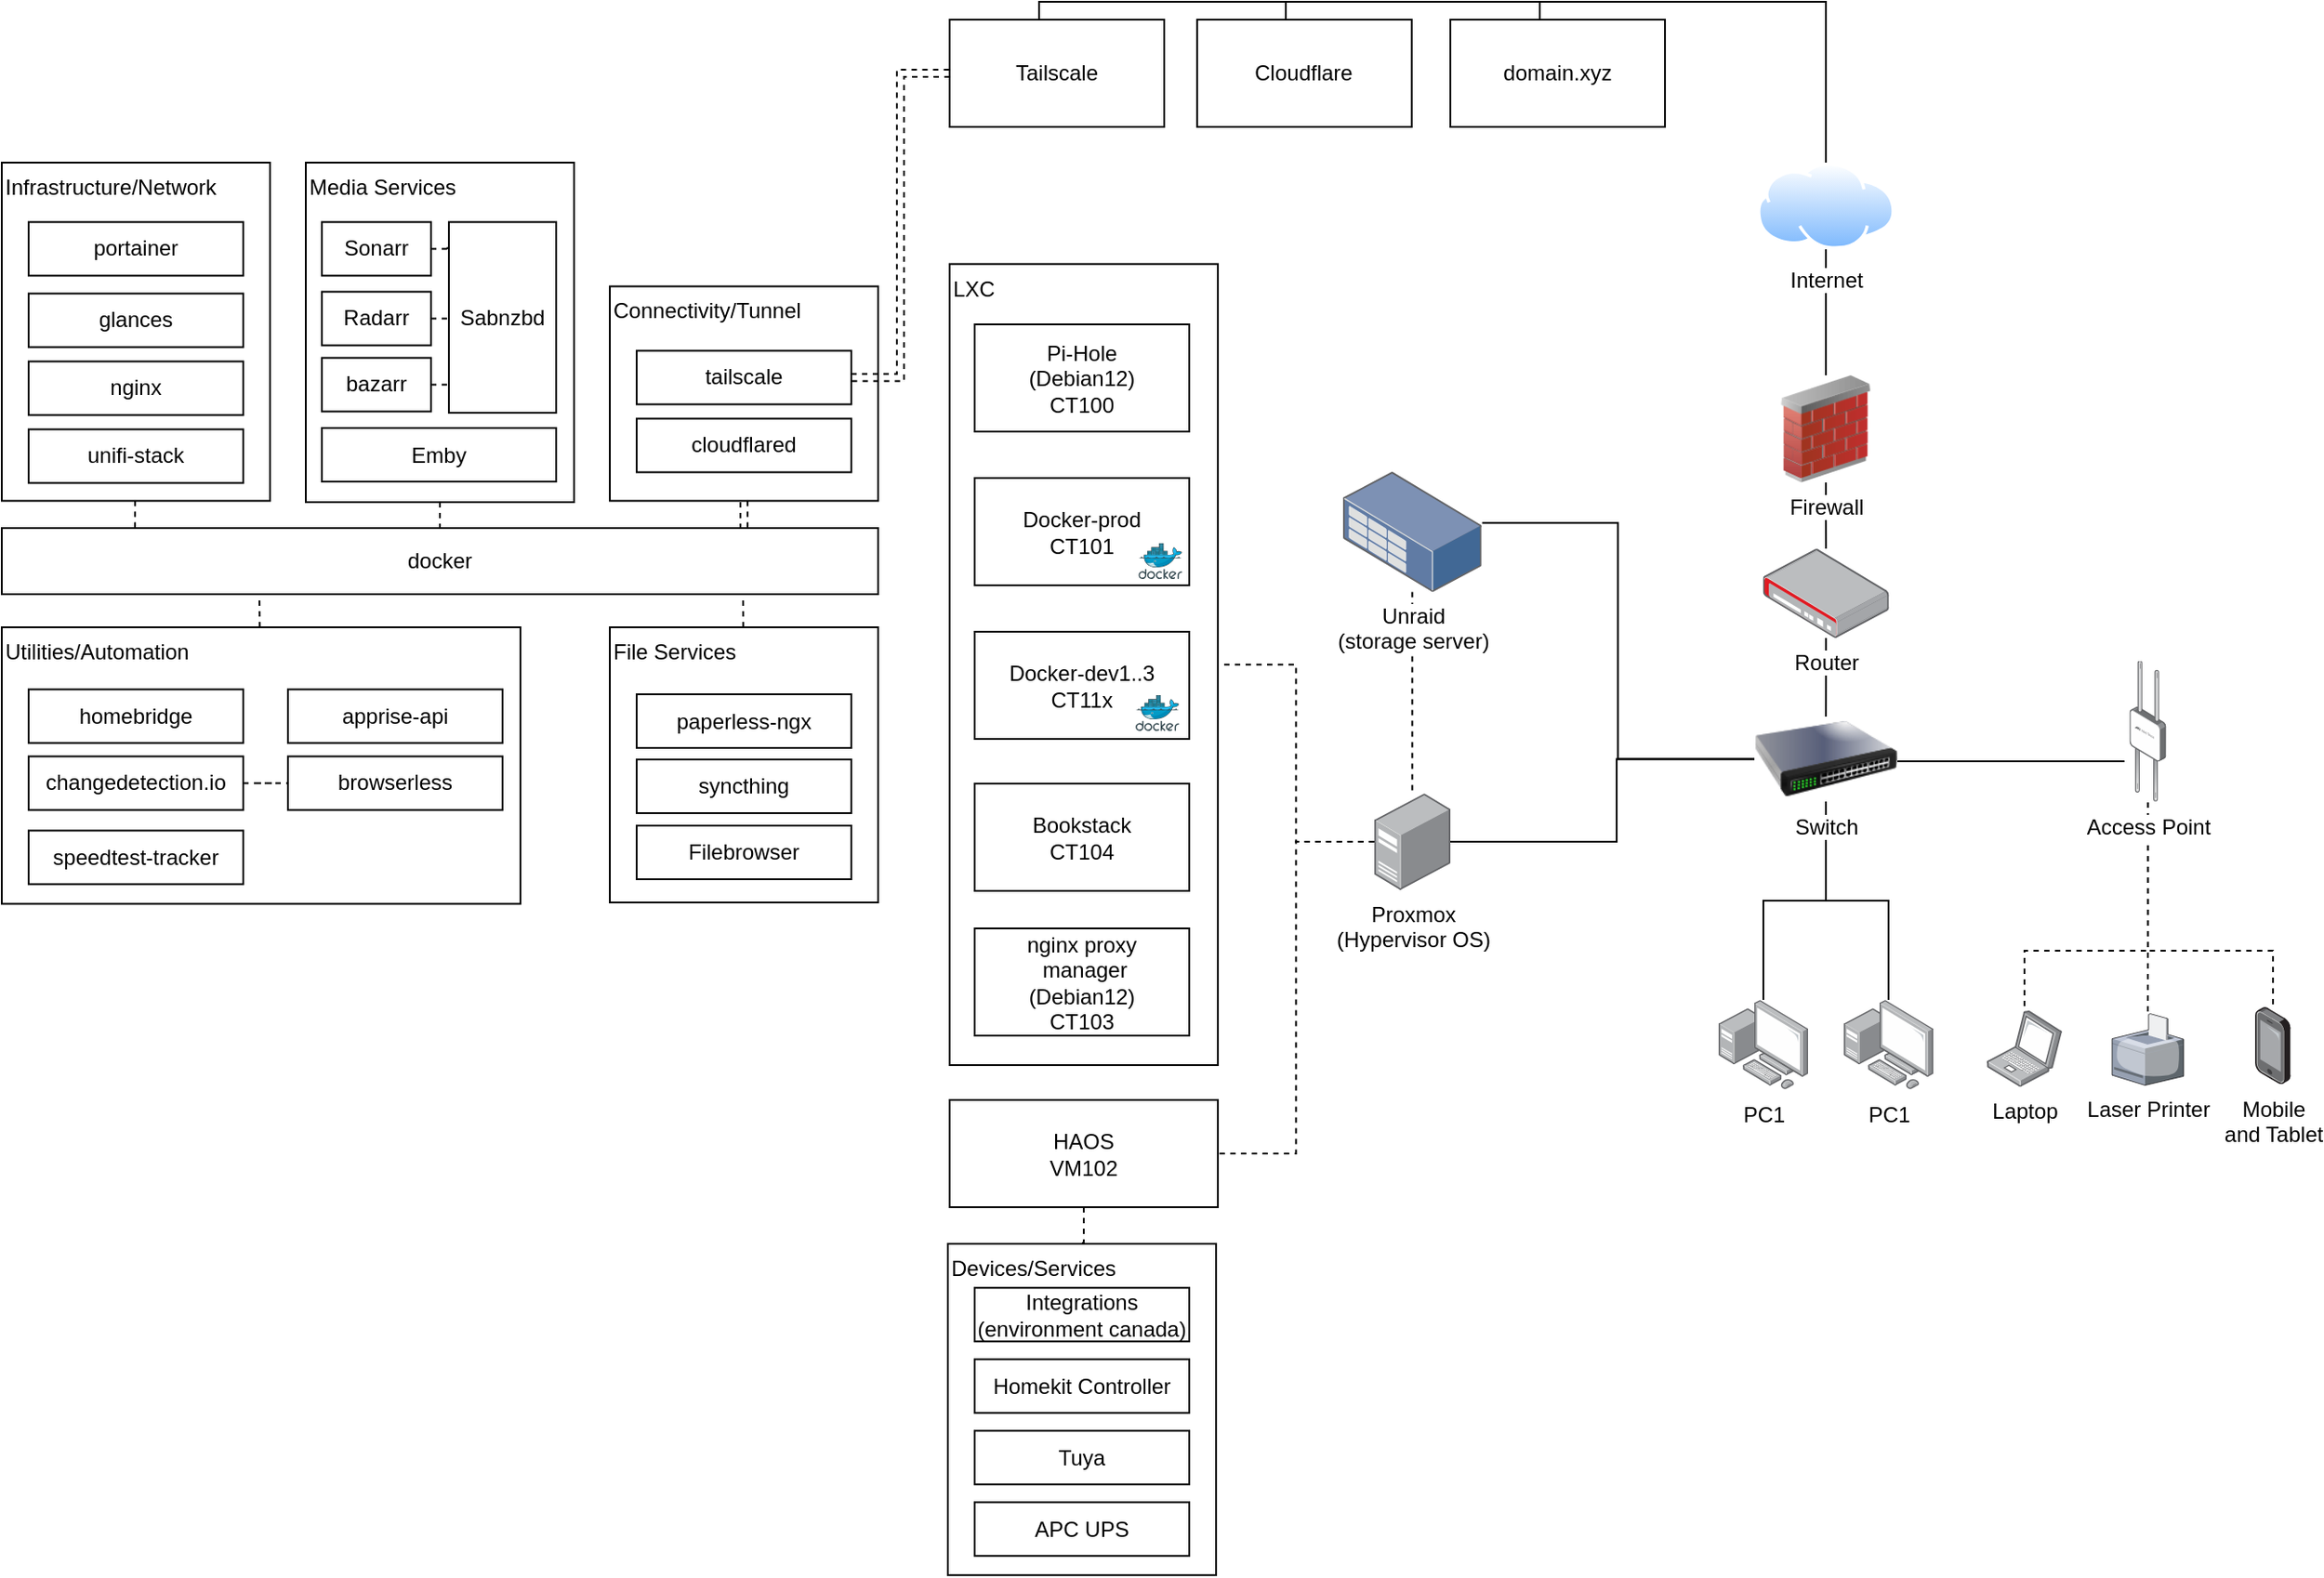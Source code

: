 <mxfile version="26.1.0">
  <diagram name="Page-1" id="8PJF-7k6O8kf38LD9RbU">
    <mxGraphModel dx="810" dy="443" grid="1" gridSize="10" guides="1" tooltips="1" connect="1" arrows="1" fold="1" page="1" pageScale="1" pageWidth="1600" pageHeight="900" math="0" shadow="0">
      <root>
        <mxCell id="0" />
        <mxCell id="1" parent="0" />
        <mxCell id="Pmdtr9oIzFHYsxCgHXhq-8" value="LXC" style="rounded=0;whiteSpace=wrap;html=1;align=left;verticalAlign=top;" parent="1" vertex="1">
          <mxGeometry x="810" y="156.75" width="150" height="448.25" as="geometry" />
        </mxCell>
        <mxCell id="H-8ICV9-0rw6bkesGoe8-20" value="Docker-dev1..3&lt;div&gt;&lt;div&gt;CT11x&lt;/div&gt;&lt;/div&gt;" style="rounded=0;whiteSpace=wrap;html=1;" parent="1" vertex="1">
          <mxGeometry x="824" y="362.5" width="120" height="60" as="geometry" />
        </mxCell>
        <mxCell id="H-8ICV9-0rw6bkesGoe8-21" value="Docker-prod&lt;div&gt;&lt;div&gt;CT101&lt;/div&gt;&lt;/div&gt;" style="rounded=0;whiteSpace=wrap;html=1;" parent="1" vertex="1">
          <mxGeometry x="824" y="276.5" width="120" height="60" as="geometry" />
        </mxCell>
        <mxCell id="Pmdtr9oIzFHYsxCgHXhq-32" style="edgeStyle=orthogonalEdgeStyle;rounded=0;orthogonalLoop=1;jettySize=auto;html=1;entryX=0.5;entryY=0;entryDx=0;entryDy=0;endArrow=none;startFill=0;dashed=1;" parent="1" source="H-8ICV9-0rw6bkesGoe8-22" target="Pmdtr9oIzFHYsxCgHXhq-30" edge="1">
          <mxGeometry relative="1" as="geometry" />
        </mxCell>
        <mxCell id="H-8ICV9-0rw6bkesGoe8-22" value="HAOS&lt;div&gt;VM102&lt;/div&gt;" style="rounded=0;whiteSpace=wrap;html=1;" parent="1" vertex="1">
          <mxGeometry x="810" y="624.5" width="150" height="60" as="geometry" />
        </mxCell>
        <mxCell id="H-8ICV9-0rw6bkesGoe8-23" value="Bookstack&lt;div&gt;&lt;div&gt;CT104&lt;/div&gt;&lt;/div&gt;" style="rounded=0;whiteSpace=wrap;html=1;" parent="1" vertex="1">
          <mxGeometry x="824" y="447.5" width="120" height="60" as="geometry" />
        </mxCell>
        <mxCell id="H-8ICV9-0rw6bkesGoe8-26" value="Pi-Hole&lt;div&gt;(Debian12)&lt;br&gt;&lt;div&gt;CT100&lt;/div&gt;&lt;/div&gt;" style="rounded=0;whiteSpace=wrap;html=1;" parent="1" vertex="1">
          <mxGeometry x="824" y="190.5" width="120" height="60" as="geometry" />
        </mxCell>
        <mxCell id="H-8ICV9-0rw6bkesGoe8-28" value="nginx proxy&lt;br&gt;&amp;nbsp;manager&lt;div&gt;(Debian12)&lt;br&gt;&lt;div&gt;CT103&lt;/div&gt;&lt;/div&gt;" style="rounded=0;whiteSpace=wrap;html=1;" parent="1" vertex="1">
          <mxGeometry x="824" y="528.5" width="120" height="60" as="geometry" />
        </mxCell>
        <mxCell id="gXLPGHpepohOSubI1-nf-7" style="edgeStyle=orthogonalEdgeStyle;rounded=0;orthogonalLoop=1;jettySize=auto;html=1;entryX=0.5;entryY=0;entryDx=0;entryDy=0;endArrow=none;startFill=0;" parent="1" source="H-8ICV9-0rw6bkesGoe8-67" target="UK7bh5dRqCB79iwSgrZ0-1" edge="1">
          <mxGeometry relative="1" as="geometry">
            <Array as="points">
              <mxPoint x="998" y="10" />
              <mxPoint x="1300" y="10" />
            </Array>
          </mxGeometry>
        </mxCell>
        <mxCell id="H-8ICV9-0rw6bkesGoe8-67" value="Cloudflare" style="rounded=0;whiteSpace=wrap;html=1;" parent="1" vertex="1">
          <mxGeometry x="948.39" y="20" width="120" height="60" as="geometry" />
        </mxCell>
        <mxCell id="gXLPGHpepohOSubI1-nf-5" style="edgeStyle=orthogonalEdgeStyle;rounded=0;orthogonalLoop=1;jettySize=auto;html=1;endArrow=none;startFill=0;" parent="1" source="H-8ICV9-0rw6bkesGoe8-68" target="UK7bh5dRqCB79iwSgrZ0-1" edge="1">
          <mxGeometry relative="1" as="geometry">
            <Array as="points">
              <mxPoint x="860" y="10" />
              <mxPoint x="1300" y="10" />
            </Array>
          </mxGeometry>
        </mxCell>
        <mxCell id="H-8ICV9-0rw6bkesGoe8-68" value="Tailscale" style="rounded=0;whiteSpace=wrap;html=1;" parent="1" vertex="1">
          <mxGeometry x="810" y="20" width="120" height="60" as="geometry" />
        </mxCell>
        <mxCell id="gXLPGHpepohOSubI1-nf-6" style="edgeStyle=orthogonalEdgeStyle;rounded=0;orthogonalLoop=1;jettySize=auto;html=1;endArrow=none;startFill=0;" parent="1" source="H-8ICV9-0rw6bkesGoe8-69" target="UK7bh5dRqCB79iwSgrZ0-1" edge="1">
          <mxGeometry relative="1" as="geometry">
            <Array as="points">
              <mxPoint x="1140" y="10" />
              <mxPoint x="1300" y="10" />
            </Array>
          </mxGeometry>
        </mxCell>
        <mxCell id="H-8ICV9-0rw6bkesGoe8-69" value="domain.xyz" style="rounded=0;whiteSpace=wrap;html=1;" parent="1" vertex="1">
          <mxGeometry x="1090" y="20" width="120" height="60" as="geometry" />
        </mxCell>
        <mxCell id="UK7bh5dRqCB79iwSgrZ0-4" style="edgeStyle=orthogonalEdgeStyle;rounded=0;orthogonalLoop=1;jettySize=auto;html=1;endArrow=none;startFill=0;" parent="1" source="UK7bh5dRqCB79iwSgrZ0-1" target="UK7bh5dRqCB79iwSgrZ0-3" edge="1">
          <mxGeometry relative="1" as="geometry" />
        </mxCell>
        <mxCell id="UK7bh5dRqCB79iwSgrZ0-1" value="Internet" style="image;aspect=fixed;perimeter=ellipsePerimeter;html=1;align=center;shadow=0;dashed=0;spacingTop=3;image=img/lib/active_directory/internet_cloud.svg;" parent="1" vertex="1">
          <mxGeometry x="1261.51" y="100" width="76.98" height="48.5" as="geometry" />
        </mxCell>
        <mxCell id="UK7bh5dRqCB79iwSgrZ0-7" style="edgeStyle=orthogonalEdgeStyle;rounded=0;orthogonalLoop=1;jettySize=auto;html=1;endArrow=none;startFill=0;" parent="1" source="UK7bh5dRqCB79iwSgrZ0-3" target="UK7bh5dRqCB79iwSgrZ0-6" edge="1">
          <mxGeometry relative="1" as="geometry" />
        </mxCell>
        <mxCell id="UK7bh5dRqCB79iwSgrZ0-3" value="Firewall" style="image;html=1;image=img/lib/clip_art/networking/Firewall_02_128x128.png" parent="1" vertex="1">
          <mxGeometry x="1270" y="219" width="60" height="60" as="geometry" />
        </mxCell>
        <mxCell id="UK7bh5dRqCB79iwSgrZ0-10" style="edgeStyle=orthogonalEdgeStyle;rounded=0;orthogonalLoop=1;jettySize=auto;html=1;endArrow=none;startFill=0;" parent="1" source="UK7bh5dRqCB79iwSgrZ0-6" target="UK7bh5dRqCB79iwSgrZ0-9" edge="1">
          <mxGeometry relative="1" as="geometry" />
        </mxCell>
        <mxCell id="UK7bh5dRqCB79iwSgrZ0-6" value="Router" style="image;points=[];aspect=fixed;html=1;align=center;shadow=0;dashed=0;image=img/lib/allied_telesis/security/Router_VPN.svg;" parent="1" vertex="1">
          <mxGeometry x="1264.775" y="316" width="70.45" height="50" as="geometry" />
        </mxCell>
        <mxCell id="yec54TBUQDnnElS_8UVJ-3" style="edgeStyle=orthogonalEdgeStyle;rounded=0;orthogonalLoop=1;jettySize=auto;html=1;endArrow=none;startFill=0;" parent="1" source="UK7bh5dRqCB79iwSgrZ0-9" target="UK7bh5dRqCB79iwSgrZ0-18" edge="1">
          <mxGeometry relative="1" as="geometry" />
        </mxCell>
        <mxCell id="yec54TBUQDnnElS_8UVJ-5" style="edgeStyle=orthogonalEdgeStyle;rounded=0;orthogonalLoop=1;jettySize=auto;html=1;endArrow=none;startFill=0;" parent="1" source="UK7bh5dRqCB79iwSgrZ0-9" target="yec54TBUQDnnElS_8UVJ-4" edge="1">
          <mxGeometry relative="1" as="geometry" />
        </mxCell>
        <mxCell id="Pmdtr9oIzFHYsxCgHXhq-12" style="edgeStyle=orthogonalEdgeStyle;rounded=0;orthogonalLoop=1;jettySize=auto;html=1;endArrow=none;startFill=0;" parent="1" source="UK7bh5dRqCB79iwSgrZ0-9" target="Pmdtr9oIzFHYsxCgHXhq-4" edge="1">
          <mxGeometry relative="1" as="geometry">
            <Array as="points">
              <mxPoint x="1183" y="434" />
              <mxPoint x="1183" y="480" />
            </Array>
          </mxGeometry>
        </mxCell>
        <mxCell id="UK7bh5dRqCB79iwSgrZ0-9" value="Switch" style="image;html=1;image=img/lib/clip_art/networking/Switch_128x128.png" parent="1" vertex="1">
          <mxGeometry x="1260" y="410" width="80" height="47.5" as="geometry" />
        </mxCell>
        <mxCell id="UK7bh5dRqCB79iwSgrZ0-18" value="PC1" style="image;points=[];aspect=fixed;html=1;align=center;shadow=0;dashed=0;image=img/lib/allied_telesis/computer_and_terminals/Personal_Computer_with_Server.svg;" parent="1" vertex="1">
          <mxGeometry x="1240" y="568.5" width="50" height="50" as="geometry" />
        </mxCell>
        <mxCell id="yec54TBUQDnnElS_8UVJ-2" value="" style="image;sketch=0;aspect=fixed;html=1;points=[];align=center;fontSize=12;image=img/lib/mscae/Docker.svg;" parent="1" vertex="1">
          <mxGeometry x="915.61" y="313" width="24.39" height="20" as="geometry" />
        </mxCell>
        <mxCell id="yec54TBUQDnnElS_8UVJ-4" value="PC1" style="image;points=[];aspect=fixed;html=1;align=center;shadow=0;dashed=0;image=img/lib/allied_telesis/computer_and_terminals/Personal_Computer_with_Server.svg;" parent="1" vertex="1">
          <mxGeometry x="1310" y="568.5" width="50" height="50" as="geometry" />
        </mxCell>
        <mxCell id="F_XST8kIAoM1eg2vmdfE-37" value="" style="group" parent="1" vertex="1" connectable="0">
          <mxGeometry x="280" y="100" width="150" height="189.25" as="geometry" />
        </mxCell>
        <mxCell id="F_XST8kIAoM1eg2vmdfE-38" value="Infrastructure/Network" style="rounded=0;whiteSpace=wrap;html=1;align=left;verticalAlign=top;" parent="F_XST8kIAoM1eg2vmdfE-37" vertex="1">
          <mxGeometry width="150" height="189.25" as="geometry" />
        </mxCell>
        <mxCell id="F_XST8kIAoM1eg2vmdfE-39" value="glances" style="rounded=0;whiteSpace=wrap;html=1;" parent="F_XST8kIAoM1eg2vmdfE-37" vertex="1">
          <mxGeometry x="15" y="73.25" width="120" height="30" as="geometry" />
        </mxCell>
        <mxCell id="F_XST8kIAoM1eg2vmdfE-40" value="portainer" style="rounded=0;whiteSpace=wrap;html=1;" parent="F_XST8kIAoM1eg2vmdfE-37" vertex="1">
          <mxGeometry x="15" y="33.25" width="120" height="30" as="geometry" />
        </mxCell>
        <mxCell id="F_XST8kIAoM1eg2vmdfE-41" value="unifi-stack" style="rounded=0;whiteSpace=wrap;html=1;" parent="F_XST8kIAoM1eg2vmdfE-37" vertex="1">
          <mxGeometry x="15" y="149.25" width="120" height="30" as="geometry" />
        </mxCell>
        <mxCell id="F_XST8kIAoM1eg2vmdfE-42" value="nginx" style="rounded=0;whiteSpace=wrap;html=1;" parent="F_XST8kIAoM1eg2vmdfE-37" vertex="1">
          <mxGeometry x="15" y="111.25" width="120" height="30" as="geometry" />
        </mxCell>
        <mxCell id="F_XST8kIAoM1eg2vmdfE-43" value="" style="group" parent="1" vertex="1" connectable="0">
          <mxGeometry x="620" y="169.25" width="150" height="120" as="geometry" />
        </mxCell>
        <mxCell id="F_XST8kIAoM1eg2vmdfE-44" value="Connectivity/Tunnel" style="rounded=0;whiteSpace=wrap;html=1;align=left;verticalAlign=top;" parent="F_XST8kIAoM1eg2vmdfE-43" vertex="1">
          <mxGeometry width="150" height="120" as="geometry" />
        </mxCell>
        <mxCell id="F_XST8kIAoM1eg2vmdfE-45" value="tailscale" style="rounded=0;whiteSpace=wrap;html=1;" parent="F_XST8kIAoM1eg2vmdfE-43" vertex="1">
          <mxGeometry x="15" y="36" width="120" height="30" as="geometry" />
        </mxCell>
        <mxCell id="F_XST8kIAoM1eg2vmdfE-46" value="cloudflared" style="rounded=0;whiteSpace=wrap;html=1;" parent="F_XST8kIAoM1eg2vmdfE-43" vertex="1">
          <mxGeometry x="15" y="74" width="120" height="30" as="geometry" />
        </mxCell>
        <mxCell id="F_XST8kIAoM1eg2vmdfE-65" value="" style="image;sketch=0;aspect=fixed;html=1;points=[];align=center;fontSize=12;image=img/lib/mscae/Docker.svg;" parent="1" vertex="1">
          <mxGeometry x="914" y="398" width="24.39" height="20" as="geometry" />
        </mxCell>
        <mxCell id="F_XST8kIAoM1eg2vmdfE-66" value="" style="shape=image;html=1;verticalAlign=top;verticalLabelPosition=bottom;labelBackgroundColor=#ffffff;imageAspect=0;aspect=fixed;image=https://cdn1.iconfinder.com/data/icons/operating-system-flat-1/30/ubuntu-128.png" parent="1" vertex="1">
          <mxGeometry x="920" y="484.63" width="20" height="20" as="geometry" />
        </mxCell>
        <mxCell id="F_XST8kIAoM1eg2vmdfE-68" value="" style="shape=image;html=1;verticalAlign=top;verticalLabelPosition=bottom;labelBackgroundColor=#ffffff;imageAspect=0;aspect=fixed;image=https://cdn1.iconfinder.com/data/icons/Vista-Inspirate_1.0/128x128/apps/debian.png" parent="1" vertex="1">
          <mxGeometry x="824" y="567.5" width="20" height="20" as="geometry" />
        </mxCell>
        <mxCell id="F_XST8kIAoM1eg2vmdfE-69" value="" style="shape=image;html=1;verticalAlign=top;verticalLabelPosition=bottom;labelBackgroundColor=#ffffff;imageAspect=0;aspect=fixed;image=https://cdn1.iconfinder.com/data/icons/Vista-Inspirate_1.0/128x128/apps/debian.png" parent="1" vertex="1">
          <mxGeometry x="824" y="402.5" width="20" height="20" as="geometry" />
        </mxCell>
        <mxCell id="F_XST8kIAoM1eg2vmdfE-70" value="" style="shape=image;html=1;verticalAlign=top;verticalLabelPosition=bottom;labelBackgroundColor=#ffffff;imageAspect=0;aspect=fixed;image=https://cdn1.iconfinder.com/data/icons/Vista-Inspirate_1.0/128x128/apps/debian.png" parent="1" vertex="1">
          <mxGeometry x="824" y="316.5" width="20" height="20" as="geometry" />
        </mxCell>
        <mxCell id="F_XST8kIAoM1eg2vmdfE-71" value="" style="shape=image;html=1;verticalAlign=top;verticalLabelPosition=bottom;labelBackgroundColor=#ffffff;imageAspect=0;aspect=fixed;image=https://cdn1.iconfinder.com/data/icons/Vista-Inspirate_1.0/128x128/apps/debian.png" parent="1" vertex="1">
          <mxGeometry x="824" y="230.5" width="20" height="20" as="geometry" />
        </mxCell>
        <mxCell id="Pmdtr9oIzFHYsxCgHXhq-1" value="Laptop" style="image;points=[];aspect=fixed;html=1;align=center;shadow=0;dashed=0;image=img/lib/allied_telesis/computer_and_terminals/Laptop.svg;" parent="1" vertex="1">
          <mxGeometry x="1390" y="574.5" width="42" height="42.6" as="geometry" />
        </mxCell>
        <mxCell id="Pmdtr9oIzFHYsxCgHXhq-2" value="Mobile&lt;div&gt;and Tablet&lt;/div&gt;" style="image;points=[];aspect=fixed;html=1;align=center;shadow=0;dashed=0;image=img/lib/allied_telesis/computer_and_terminals/Smartphone.svg;" parent="1" vertex="1">
          <mxGeometry x="1540" y="572.5" width="19.8" height="43.2" as="geometry" />
        </mxCell>
        <mxCell id="Pmdtr9oIzFHYsxCgHXhq-17" style="edgeStyle=orthogonalEdgeStyle;rounded=0;orthogonalLoop=1;jettySize=auto;html=1;entryX=1;entryY=0.5;entryDx=0;entryDy=0;endArrow=none;startFill=0;dashed=1;" parent="1" source="Pmdtr9oIzFHYsxCgHXhq-4" target="Pmdtr9oIzFHYsxCgHXhq-8" edge="1">
          <mxGeometry relative="1" as="geometry" />
        </mxCell>
        <mxCell id="Pmdtr9oIzFHYsxCgHXhq-18" style="edgeStyle=orthogonalEdgeStyle;rounded=0;orthogonalLoop=1;jettySize=auto;html=1;entryX=1;entryY=0.5;entryDx=0;entryDy=0;endArrow=none;startFill=0;dashed=1;" parent="1" source="Pmdtr9oIzFHYsxCgHXhq-4" target="H-8ICV9-0rw6bkesGoe8-22" edge="1">
          <mxGeometry relative="1" as="geometry" />
        </mxCell>
        <mxCell id="Pmdtr9oIzFHYsxCgHXhq-4" value="Proxmox&lt;div&gt;(Hypervisor OS)&lt;/div&gt;" style="image;points=[];aspect=fixed;html=1;align=center;shadow=0;dashed=0;image=img/lib/allied_telesis/computer_and_terminals/Server_Desktop.svg;" parent="1" vertex="1">
          <mxGeometry x="1047.4" y="453" width="42.6" height="54" as="geometry" />
        </mxCell>
        <mxCell id="Pmdtr9oIzFHYsxCgHXhq-11" style="edgeStyle=orthogonalEdgeStyle;rounded=0;orthogonalLoop=1;jettySize=auto;html=1;entryX=1.005;entryY=0.426;entryDx=0;entryDy=0;entryPerimeter=0;endArrow=none;startFill=0;" parent="1" source="UK7bh5dRqCB79iwSgrZ0-9" target="Pmdtr9oIzFHYsxCgHXhq-19" edge="1">
          <mxGeometry relative="1" as="geometry">
            <mxPoint x="1090.0" y="329.354" as="targetPoint" />
          </mxGeometry>
        </mxCell>
        <mxCell id="Pmdtr9oIzFHYsxCgHXhq-20" style="edgeStyle=orthogonalEdgeStyle;rounded=0;orthogonalLoop=1;jettySize=auto;html=1;endArrow=none;startFill=0;dashed=1;" parent="1" source="Pmdtr9oIzFHYsxCgHXhq-19" target="Pmdtr9oIzFHYsxCgHXhq-4" edge="1">
          <mxGeometry relative="1" as="geometry" />
        </mxCell>
        <mxCell id="Pmdtr9oIzFHYsxCgHXhq-19" value="Unraid&lt;div&gt;(storage server)&lt;/div&gt;" style="image;points=[];aspect=fixed;html=1;align=center;shadow=0;dashed=0;image=img/lib/allied_telesis/storage/Datacenter_Server_Rack_Storage_Unit_Small.svg;" parent="1" vertex="1">
          <mxGeometry x="1030" y="273" width="77.4" height="67.2" as="geometry" />
        </mxCell>
        <mxCell id="Pmdtr9oIzFHYsxCgHXhq-31" value="" style="group" parent="1" vertex="1" connectable="0">
          <mxGeometry x="809" y="705" width="150" height="185.38" as="geometry" />
        </mxCell>
        <mxCell id="Pmdtr9oIzFHYsxCgHXhq-30" value="Devices/Services" style="rounded=0;whiteSpace=wrap;html=1;align=left;verticalAlign=top;" parent="Pmdtr9oIzFHYsxCgHXhq-31" vertex="1">
          <mxGeometry width="150" height="185.38" as="geometry" />
        </mxCell>
        <mxCell id="H-8ICV9-0rw6bkesGoe8-65" value="APC UPS" style="rounded=0;whiteSpace=wrap;html=1;" parent="Pmdtr9oIzFHYsxCgHXhq-31" vertex="1">
          <mxGeometry x="15.0" y="144.63" width="120" height="30" as="geometry" />
        </mxCell>
        <mxCell id="H-8ICV9-0rw6bkesGoe8-70" value="Tuya" style="rounded=0;whiteSpace=wrap;html=1;" parent="Pmdtr9oIzFHYsxCgHXhq-31" vertex="1">
          <mxGeometry x="15" y="104.63" width="120" height="30" as="geometry" />
        </mxCell>
        <mxCell id="H-8ICV9-0rw6bkesGoe8-71" value="Homekit Controller" style="rounded=0;whiteSpace=wrap;html=1;" parent="Pmdtr9oIzFHYsxCgHXhq-31" vertex="1">
          <mxGeometry x="15" y="64.63" width="120" height="30" as="geometry" />
        </mxCell>
        <mxCell id="H-8ICV9-0rw6bkesGoe8-72" value="Integrations&lt;div&gt;(environment canada)&lt;/div&gt;" style="rounded=0;whiteSpace=wrap;html=1;" parent="Pmdtr9oIzFHYsxCgHXhq-31" vertex="1">
          <mxGeometry x="15" y="24.63" width="120" height="30" as="geometry" />
        </mxCell>
        <mxCell id="gXLPGHpepohOSubI1-nf-10" value="Laser Printer" style="verticalLabelPosition=bottom;sketch=0;aspect=fixed;html=1;verticalAlign=top;strokeColor=none;align=center;outlineConnect=0;shape=mxgraph.citrix.printer;" parent="1" vertex="1">
          <mxGeometry x="1460" y="576.3" width="40" height="40" as="geometry" />
        </mxCell>
        <mxCell id="gXLPGHpepohOSubI1-nf-20" style="edgeStyle=orthogonalEdgeStyle;rounded=0;orthogonalLoop=1;jettySize=auto;html=1;dashed=1;endArrow=none;startFill=0;" parent="1" source="gXLPGHpepohOSubI1-nf-11" target="Pmdtr9oIzFHYsxCgHXhq-1" edge="1">
          <mxGeometry relative="1" as="geometry">
            <Array as="points">
              <mxPoint x="1480" y="541" />
              <mxPoint x="1411" y="541" />
            </Array>
          </mxGeometry>
        </mxCell>
        <mxCell id="gXLPGHpepohOSubI1-nf-21" style="edgeStyle=orthogonalEdgeStyle;rounded=0;orthogonalLoop=1;jettySize=auto;html=1;dashed=1;endArrow=none;startFill=0;" parent="1" source="gXLPGHpepohOSubI1-nf-11" target="Pmdtr9oIzFHYsxCgHXhq-2" edge="1">
          <mxGeometry relative="1" as="geometry">
            <Array as="points">
              <mxPoint x="1480" y="541" />
              <mxPoint x="1550" y="541" />
            </Array>
          </mxGeometry>
        </mxCell>
        <mxCell id="gXLPGHpepohOSubI1-nf-22" style="edgeStyle=orthogonalEdgeStyle;rounded=0;orthogonalLoop=1;jettySize=auto;html=1;dashed=1;endArrow=none;startFill=0;" parent="1" source="gXLPGHpepohOSubI1-nf-11" target="gXLPGHpepohOSubI1-nf-10" edge="1">
          <mxGeometry relative="1" as="geometry" />
        </mxCell>
        <mxCell id="gXLPGHpepohOSubI1-nf-11" value="Access Point" style="image;points=[];aspect=fixed;html=1;align=center;shadow=0;dashed=0;image=img/lib/allied_telesis/wireless/Access_Point_Outdoor.svg;" parent="1" vertex="1">
          <mxGeometry x="1469.77" y="379" width="20.46" height="79" as="geometry" />
        </mxCell>
        <mxCell id="gXLPGHpepohOSubI1-nf-24" style="edgeStyle=elbowEdgeStyle;rounded=0;orthogonalLoop=1;jettySize=auto;elbow=vertical;html=1;entryX=-0.138;entryY=0.706;entryDx=0;entryDy=0;entryPerimeter=0;endArrow=none;startFill=0;" parent="1" source="UK7bh5dRqCB79iwSgrZ0-9" target="gXLPGHpepohOSubI1-nf-11" edge="1">
          <mxGeometry relative="1" as="geometry" />
        </mxCell>
        <mxCell id="JpR7qqVXLkJ56dBlj6J--1" value="docker" style="rounded=0;whiteSpace=wrap;html=1;" vertex="1" parent="1">
          <mxGeometry x="280" y="304.5" width="490" height="37" as="geometry" />
        </mxCell>
        <mxCell id="JpR7qqVXLkJ56dBlj6J--3" style="edgeStyle=orthogonalEdgeStyle;rounded=0;orthogonalLoop=1;jettySize=auto;html=1;entryX=1;entryY=0.5;entryDx=0;entryDy=0;endArrow=none;startFill=0;dashed=1;shape=link;" edge="1" parent="1" source="H-8ICV9-0rw6bkesGoe8-68" target="F_XST8kIAoM1eg2vmdfE-45">
          <mxGeometry relative="1" as="geometry" />
        </mxCell>
        <mxCell id="JpR7qqVXLkJ56dBlj6J--11" value="" style="group" vertex="1" connectable="0" parent="1">
          <mxGeometry x="450" y="100" width="150" height="190" as="geometry" />
        </mxCell>
        <mxCell id="F_XST8kIAoM1eg2vmdfE-31" value="Media Services" style="rounded=0;whiteSpace=wrap;html=1;align=left;verticalAlign=top;" parent="JpR7qqVXLkJ56dBlj6J--11" vertex="1">
          <mxGeometry width="150" height="190" as="geometry" />
        </mxCell>
        <mxCell id="F_XST8kIAoM1eg2vmdfE-35" value="Emby" style="rounded=0;whiteSpace=wrap;html=1;" parent="JpR7qqVXLkJ56dBlj6J--11" vertex="1">
          <mxGeometry x="9" y="148.5" width="131" height="30" as="geometry" />
        </mxCell>
        <mxCell id="JpR7qqVXLkJ56dBlj6J--9" style="edgeStyle=orthogonalEdgeStyle;rounded=0;orthogonalLoop=1;jettySize=auto;html=1;endArrow=none;startFill=0;dashed=1;" edge="1" parent="JpR7qqVXLkJ56dBlj6J--11" source="F_XST8kIAoM1eg2vmdfE-32" target="F_XST8kIAoM1eg2vmdfE-34">
          <mxGeometry relative="1" as="geometry" />
        </mxCell>
        <mxCell id="F_XST8kIAoM1eg2vmdfE-32" value="Radarr" style="rounded=0;whiteSpace=wrap;html=1;" parent="JpR7qqVXLkJ56dBlj6J--11" vertex="1">
          <mxGeometry x="9" y="72.25" width="61" height="30" as="geometry" />
        </mxCell>
        <mxCell id="F_XST8kIAoM1eg2vmdfE-33" value="Sonarr" style="rounded=0;whiteSpace=wrap;html=1;" parent="JpR7qqVXLkJ56dBlj6J--11" vertex="1">
          <mxGeometry x="9" y="33.25" width="61" height="30" as="geometry" />
        </mxCell>
        <mxCell id="F_XST8kIAoM1eg2vmdfE-36" value="bazarr" style="rounded=0;whiteSpace=wrap;html=1;" parent="JpR7qqVXLkJ56dBlj6J--11" vertex="1">
          <mxGeometry x="9" y="109.25" width="61" height="30" as="geometry" />
        </mxCell>
        <mxCell id="JpR7qqVXLkJ56dBlj6J--8" style="edgeStyle=orthogonalEdgeStyle;rounded=0;orthogonalLoop=1;jettySize=auto;html=1;entryX=-0.021;entryY=0.136;entryDx=0;entryDy=0;entryPerimeter=0;endArrow=none;startFill=0;dashed=1;" edge="1" parent="JpR7qqVXLkJ56dBlj6J--11" source="F_XST8kIAoM1eg2vmdfE-33" target="F_XST8kIAoM1eg2vmdfE-34">
          <mxGeometry relative="1" as="geometry" />
        </mxCell>
        <mxCell id="JpR7qqVXLkJ56dBlj6J--10" style="edgeStyle=orthogonalEdgeStyle;rounded=0;orthogonalLoop=1;jettySize=auto;html=1;entryX=0.008;entryY=0.845;entryDx=0;entryDy=0;entryPerimeter=0;endArrow=none;startFill=0;dashed=1;" edge="1" parent="JpR7qqVXLkJ56dBlj6J--11" source="F_XST8kIAoM1eg2vmdfE-36" target="F_XST8kIAoM1eg2vmdfE-34">
          <mxGeometry relative="1" as="geometry" />
        </mxCell>
        <mxCell id="F_XST8kIAoM1eg2vmdfE-34" value="Sabnzbd" style="rounded=0;whiteSpace=wrap;html=1;" parent="JpR7qqVXLkJ56dBlj6J--11" vertex="1">
          <mxGeometry x="80" y="33.25" width="60" height="106.75" as="geometry" />
        </mxCell>
        <mxCell id="JpR7qqVXLkJ56dBlj6J--13" value="" style="group" vertex="1" connectable="0" parent="1">
          <mxGeometry x="280" y="360" width="290" height="154.75" as="geometry" />
        </mxCell>
        <mxCell id="F_XST8kIAoM1eg2vmdfE-48" value="Utilities/Automation" style="rounded=0;whiteSpace=wrap;html=1;align=left;verticalAlign=top;" parent="JpR7qqVXLkJ56dBlj6J--13" vertex="1">
          <mxGeometry width="290" height="154.75" as="geometry" />
        </mxCell>
        <mxCell id="JpR7qqVXLkJ56dBlj6J--12" style="edgeStyle=orthogonalEdgeStyle;rounded=0;orthogonalLoop=1;jettySize=auto;html=1;entryX=0;entryY=0.5;entryDx=0;entryDy=0;endArrow=none;startFill=0;dashed=1;" edge="1" parent="JpR7qqVXLkJ56dBlj6J--13" source="F_XST8kIAoM1eg2vmdfE-49" target="F_XST8kIAoM1eg2vmdfE-50">
          <mxGeometry relative="1" as="geometry" />
        </mxCell>
        <mxCell id="F_XST8kIAoM1eg2vmdfE-49" value="changedetection.io" style="rounded=0;whiteSpace=wrap;html=1;" parent="JpR7qqVXLkJ56dBlj6J--13" vertex="1">
          <mxGeometry x="15" y="72.25" width="120" height="30" as="geometry" />
        </mxCell>
        <mxCell id="F_XST8kIAoM1eg2vmdfE-50" value="browserless" style="rounded=0;whiteSpace=wrap;html=1;" parent="JpR7qqVXLkJ56dBlj6J--13" vertex="1">
          <mxGeometry x="160" y="72.25" width="120" height="30" as="geometry" />
        </mxCell>
        <mxCell id="F_XST8kIAoM1eg2vmdfE-51" value="homebridge" style="rounded=0;whiteSpace=wrap;html=1;" parent="JpR7qqVXLkJ56dBlj6J--13" vertex="1">
          <mxGeometry x="15" y="34.75" width="120" height="30" as="geometry" />
        </mxCell>
        <mxCell id="F_XST8kIAoM1eg2vmdfE-52" value="speedtest-tracker" style="rounded=0;whiteSpace=wrap;html=1;" parent="JpR7qqVXLkJ56dBlj6J--13" vertex="1">
          <mxGeometry x="15" y="113.75" width="120" height="30" as="geometry" />
        </mxCell>
        <mxCell id="F_XST8kIAoM1eg2vmdfE-53" value="apprise-api" style="rounded=0;whiteSpace=wrap;html=1;" parent="JpR7qqVXLkJ56dBlj6J--13" vertex="1">
          <mxGeometry x="160" y="34.75" width="120" height="30" as="geometry" />
        </mxCell>
        <mxCell id="JpR7qqVXLkJ56dBlj6J--14" value="" style="group" vertex="1" connectable="0" parent="1">
          <mxGeometry x="620" y="360" width="150" height="154" as="geometry" />
        </mxCell>
        <mxCell id="F_XST8kIAoM1eg2vmdfE-55" value="File Services" style="rounded=0;whiteSpace=wrap;html=1;align=left;verticalAlign=top;" parent="JpR7qqVXLkJ56dBlj6J--14" vertex="1">
          <mxGeometry width="150" height="154" as="geometry" />
        </mxCell>
        <mxCell id="F_XST8kIAoM1eg2vmdfE-56" value="syncthing" style="rounded=0;whiteSpace=wrap;html=1;" parent="JpR7qqVXLkJ56dBlj6J--14" vertex="1">
          <mxGeometry x="15" y="74" width="120" height="30" as="geometry" />
        </mxCell>
        <mxCell id="F_XST8kIAoM1eg2vmdfE-57" value="paperless-ngx" style="rounded=0;whiteSpace=wrap;html=1;" parent="JpR7qqVXLkJ56dBlj6J--14" vertex="1">
          <mxGeometry x="15" y="37.5" width="120" height="30" as="geometry" />
        </mxCell>
        <mxCell id="F_XST8kIAoM1eg2vmdfE-58" value="Filebrowser" style="rounded=0;whiteSpace=wrap;html=1;" parent="JpR7qqVXLkJ56dBlj6J--14" vertex="1">
          <mxGeometry x="15" y="111" width="120" height="30" as="geometry" />
        </mxCell>
        <mxCell id="JpR7qqVXLkJ56dBlj6J--16" style="rounded=0;orthogonalLoop=1;jettySize=auto;html=1;entryX=0.294;entryY=1.041;entryDx=0;entryDy=0;entryPerimeter=0;endArrow=none;startFill=0;dashed=1;" edge="1" parent="1" source="F_XST8kIAoM1eg2vmdfE-48" target="JpR7qqVXLkJ56dBlj6J--1">
          <mxGeometry relative="1" as="geometry" />
        </mxCell>
        <mxCell id="JpR7qqVXLkJ56dBlj6J--17" style="rounded=0;orthogonalLoop=1;jettySize=auto;html=1;entryX=0.846;entryY=1.041;entryDx=0;entryDy=0;entryPerimeter=0;endArrow=none;startFill=0;dashed=1;" edge="1" parent="1" source="F_XST8kIAoM1eg2vmdfE-55" target="JpR7qqVXLkJ56dBlj6J--1">
          <mxGeometry relative="1" as="geometry" />
        </mxCell>
        <mxCell id="JpR7qqVXLkJ56dBlj6J--20" style="rounded=0;orthogonalLoop=1;jettySize=auto;html=1;entryX=0.152;entryY=0.068;entryDx=0;entryDy=0;entryPerimeter=0;dashed=1;endArrow=none;startFill=0;" edge="1" parent="1" source="F_XST8kIAoM1eg2vmdfE-38" target="JpR7qqVXLkJ56dBlj6J--1">
          <mxGeometry relative="1" as="geometry" />
        </mxCell>
        <mxCell id="JpR7qqVXLkJ56dBlj6J--21" style="rounded=0;orthogonalLoop=1;jettySize=auto;html=1;dashed=1;endArrow=none;startFill=0;" edge="1" parent="1" source="F_XST8kIAoM1eg2vmdfE-31" target="JpR7qqVXLkJ56dBlj6J--1">
          <mxGeometry relative="1" as="geometry" />
        </mxCell>
        <mxCell id="JpR7qqVXLkJ56dBlj6J--22" style="rounded=0;orthogonalLoop=1;jettySize=auto;html=1;entryX=0.847;entryY=0.014;entryDx=0;entryDy=0;entryPerimeter=0;dashed=1;endArrow=none;startFill=0;shape=link;" edge="1" parent="1" source="F_XST8kIAoM1eg2vmdfE-44" target="JpR7qqVXLkJ56dBlj6J--1">
          <mxGeometry relative="1" as="geometry" />
        </mxCell>
      </root>
    </mxGraphModel>
  </diagram>
</mxfile>
